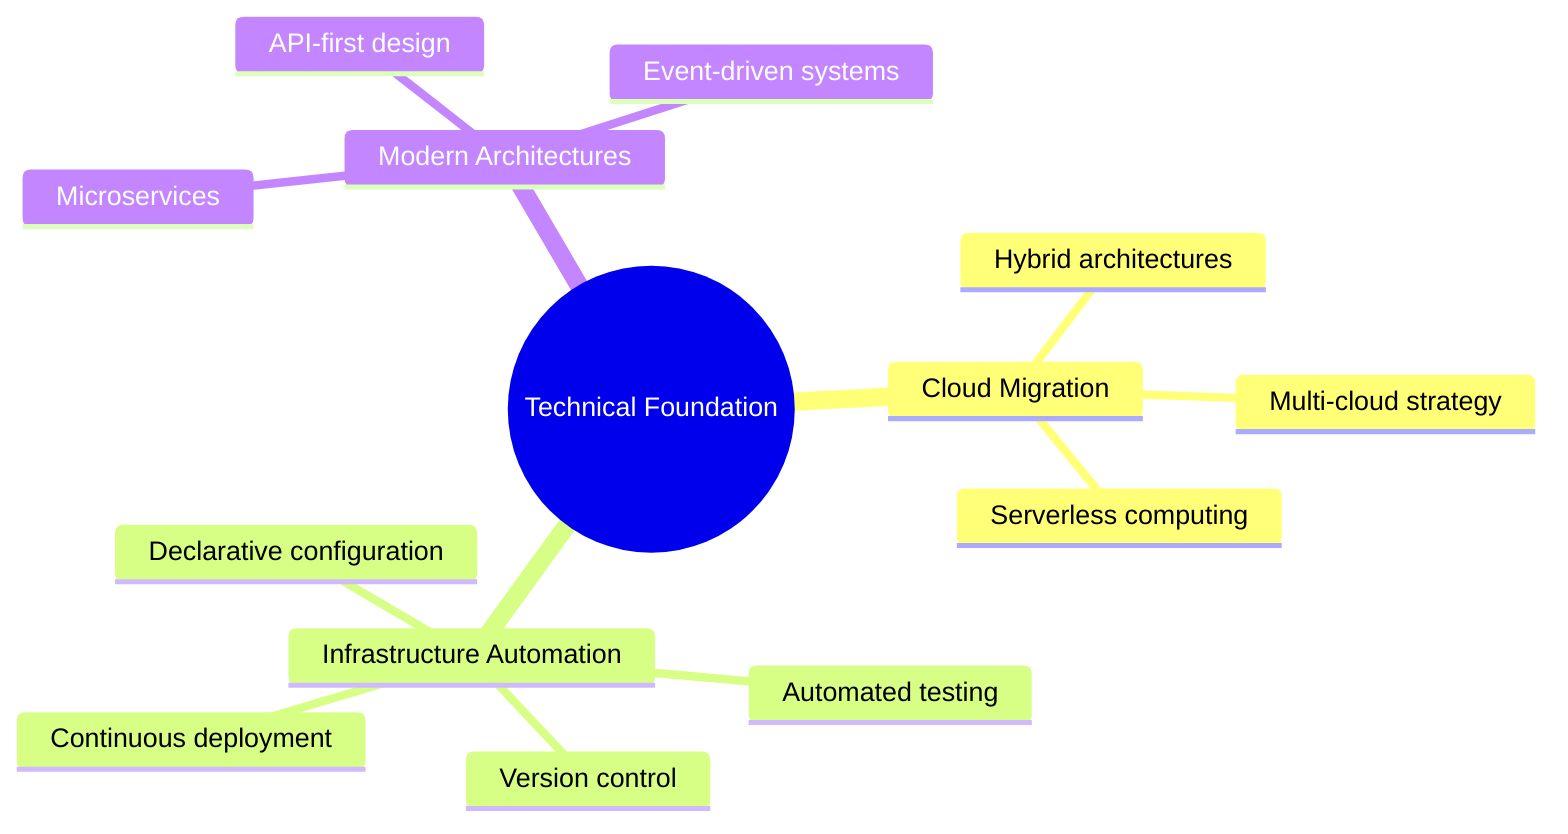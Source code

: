 mindmap
  root((Technical Foundation))
    Cloud Migration
      Multi-cloud strategy
      Hybrid architectures
      Serverless computing
    Infrastructure Automation
      Declarative configuration
      Version control
      Automated testing
      Continuous deployment
    Modern Architectures
      Microservices
      API-first design
      Event-driven systems